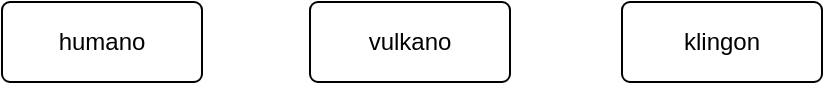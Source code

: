 <mxfile version="22.0.4" type="github">
  <diagram name="Página-1" id="jcxZJBVpxn200TFngyVI">
    <mxGraphModel dx="1434" dy="795" grid="1" gridSize="10" guides="1" tooltips="1" connect="1" arrows="1" fold="1" page="1" pageScale="1" pageWidth="827" pageHeight="1169" math="0" shadow="0">
      <root>
        <mxCell id="0" />
        <mxCell id="1" parent="0" />
        <mxCell id="oYIXcsxwPsf1ZKh4rRwn-1" value="humano" style="rounded=1;arcSize=10;whiteSpace=wrap;html=1;align=center;" vertex="1" parent="1">
          <mxGeometry x="160" y="520" width="100" height="40" as="geometry" />
        </mxCell>
        <mxCell id="oYIXcsxwPsf1ZKh4rRwn-3" value="vulkano" style="rounded=1;arcSize=10;whiteSpace=wrap;html=1;align=center;" vertex="1" parent="1">
          <mxGeometry x="314" y="520" width="100" height="40" as="geometry" />
        </mxCell>
        <mxCell id="oYIXcsxwPsf1ZKh4rRwn-4" value="klingon" style="rounded=1;arcSize=10;whiteSpace=wrap;html=1;align=center;" vertex="1" parent="1">
          <mxGeometry x="470" y="520" width="100" height="40" as="geometry" />
        </mxCell>
      </root>
    </mxGraphModel>
  </diagram>
</mxfile>
